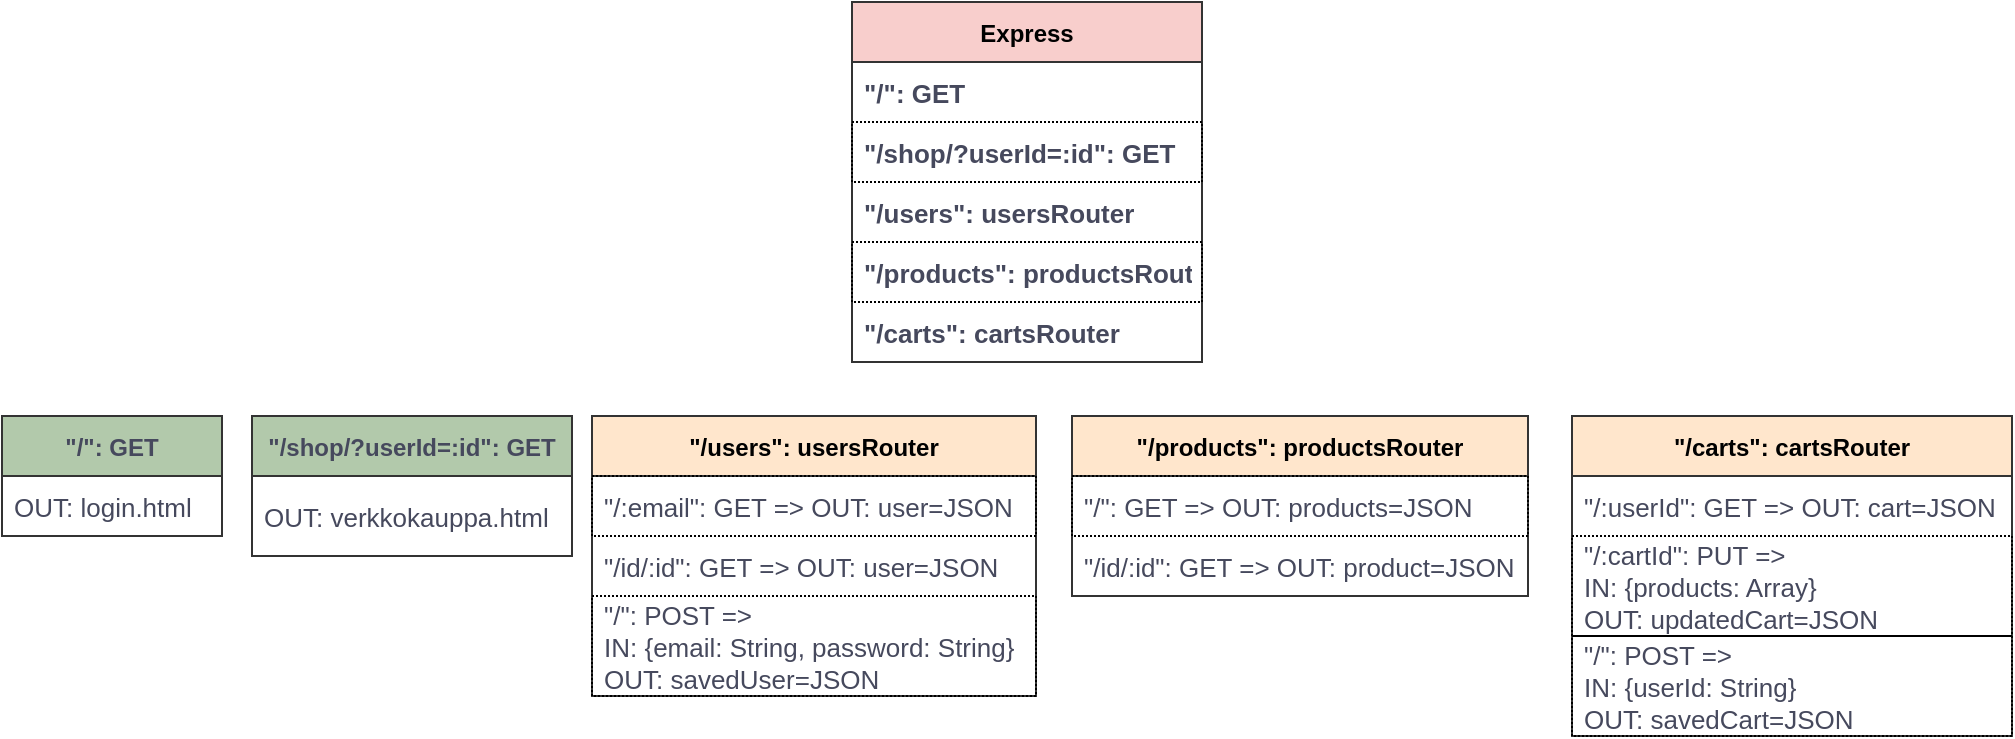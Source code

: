 <mxfile version="15.8.6" type="device"><diagram id="C5RBs43oDa-KdzZeNtuy" name="Page-1"><mxGraphModel dx="843" dy="326" grid="1" gridSize="10" guides="1" tooltips="1" connect="1" arrows="1" fold="1" page="1" pageScale="1" pageWidth="1169" pageHeight="827" background="none" math="0" shadow="0"><root><mxCell id="WIyWlLk6GJQsqaUBKTNV-0"/><mxCell id="WIyWlLk6GJQsqaUBKTNV-1" parent="WIyWlLk6GJQsqaUBKTNV-0"/><mxCell id="Tx4WZEtYOwfuLdznEdGy-1" value=" &quot;/&quot;: GET " style="swimlane;fontStyle=1;childLayout=stackLayout;horizontal=1;startSize=30;horizontalStack=0;resizeParent=1;resizeParentMax=0;resizeLast=0;collapsible=1;marginBottom=0;fillColor=#B2C9AB;strokeColor=#333333;fontColor=#46495D;fontSize=12;rounded=0;" vertex="1" parent="WIyWlLk6GJQsqaUBKTNV-1"><mxGeometry x="5" y="227" width="110" height="60" as="geometry"/></mxCell><mxCell id="Tx4WZEtYOwfuLdznEdGy-2" value="OUT: login.html" style="text;strokeColor=none;fillColor=none;align=left;verticalAlign=middle;spacingLeft=4;spacingRight=4;overflow=hidden;points=[[0,0.5],[1,0.5]];portConstraint=eastwest;rotatable=0;fontColor=#46495D;fontSize=13;rounded=0;" vertex="1" parent="Tx4WZEtYOwfuLdznEdGy-1"><mxGeometry y="30" width="110" height="30" as="geometry"/></mxCell><mxCell id="Tx4WZEtYOwfuLdznEdGy-17" value=" &quot;/shop/?userId=:id&quot;: GET " style="swimlane;fontStyle=1;childLayout=stackLayout;horizontal=1;startSize=30;horizontalStack=0;resizeParent=1;resizeParentMax=0;resizeLast=0;collapsible=1;marginBottom=0;fillColor=#B2C9AB;strokeColor=#333333;fontColor=#46495D;perimeterSpacing=1;verticalAlign=middle;fontSize=12;rounded=0;" vertex="1" parent="WIyWlLk6GJQsqaUBKTNV-1"><mxGeometry x="130" y="227" width="160" height="70" as="geometry"/></mxCell><mxCell id="Tx4WZEtYOwfuLdznEdGy-19" value="OUT: verkkokauppa.html" style="text;strokeColor=none;fillColor=none;align=left;verticalAlign=middle;spacingLeft=4;spacingRight=4;overflow=hidden;points=[[0,0.5],[1,0.5]];portConstraint=eastwest;rotatable=0;spacingTop=0;spacingBottom=0;fontColor=#46495D;fontSize=13;rounded=0;" vertex="1" parent="Tx4WZEtYOwfuLdznEdGy-17"><mxGeometry y="30" width="160" height="40" as="geometry"/></mxCell><mxCell id="Tx4WZEtYOwfuLdznEdGy-24" value="&quot;/users&quot;: usersRouter" style="swimlane;fontStyle=1;childLayout=stackLayout;horizontal=1;startSize=30;horizontalStack=0;resizeParent=1;resizeParentMax=0;resizeLast=0;collapsible=1;marginBottom=0;fillColor=#ffe6cc;strokeColor=#333333;rounded=0;" vertex="1" parent="WIyWlLk6GJQsqaUBKTNV-1"><mxGeometry x="300" y="227" width="222" height="140" as="geometry"/></mxCell><mxCell id="Tx4WZEtYOwfuLdznEdGy-29" value="&quot;/:email&quot;: GET =&gt; OUT: user=JSON" style="text;strokeColor=default;fillColor=none;align=left;verticalAlign=middle;spacingLeft=4;spacingRight=4;overflow=hidden;points=[[0,0.5],[1,0.5]];portConstraint=eastwest;rotatable=0;fontColor=#46495D;fontSize=13;perimeterSpacing=0;dashed=1;dashPattern=1 1;rounded=0;fontStyle=0" vertex="1" parent="Tx4WZEtYOwfuLdznEdGy-24"><mxGeometry y="30" width="222" height="30" as="geometry"/></mxCell><mxCell id="Tx4WZEtYOwfuLdznEdGy-25" value="&quot;/id/:id&quot;: GET =&gt; OUT: user=JSON" style="text;strokeColor=none;fillColor=none;align=left;verticalAlign=middle;spacingLeft=4;spacingRight=4;overflow=hidden;points=[[0,0.5],[1,0.5]];portConstraint=eastwest;rotatable=0;fontColor=#46495D;fontSize=13;dashed=1;perimeterSpacing=0;dashPattern=1 1;rounded=0;" vertex="1" parent="Tx4WZEtYOwfuLdznEdGy-24"><mxGeometry y="60" width="222" height="30" as="geometry"/></mxCell><mxCell id="Tx4WZEtYOwfuLdznEdGy-56" value="&quot;/&quot;: POST =&gt;&#10;IN: {email: String, password: String}&#10;OUT: savedUser=JSON" style="text;strokeColor=default;fillColor=none;align=left;verticalAlign=middle;spacingLeft=4;spacingRight=4;overflow=hidden;points=[[0,0.5],[1,0.5]];portConstraint=eastwest;rotatable=0;fontColor=#46495D;fontSize=13;dashed=1;dashPattern=1 1;rounded=0;" vertex="1" parent="Tx4WZEtYOwfuLdznEdGy-24"><mxGeometry y="90" width="222" height="50" as="geometry"/></mxCell><mxCell id="Tx4WZEtYOwfuLdznEdGy-30" value="&quot;/products&quot;: productsRouter" style="swimlane;fontStyle=1;childLayout=stackLayout;horizontal=1;startSize=30;horizontalStack=0;resizeParent=1;resizeParentMax=0;resizeLast=0;collapsible=1;marginBottom=0;fillColor=#ffe6cc;strokeColor=#333333;rounded=0;" vertex="1" parent="WIyWlLk6GJQsqaUBKTNV-1"><mxGeometry x="540" y="227" width="228" height="90" as="geometry"/></mxCell><mxCell id="Tx4WZEtYOwfuLdznEdGy-31" value="&quot;/&quot;: GET =&gt; OUT: products=JSON" style="text;strokeColor=default;fillColor=none;align=left;verticalAlign=middle;spacingLeft=4;spacingRight=4;overflow=hidden;points=[[0,0.5],[1,0.5]];portConstraint=eastwest;rotatable=0;fontColor=#46495D;fontSize=13;rounded=0;dashed=1;dashPattern=1 1;" vertex="1" parent="Tx4WZEtYOwfuLdznEdGy-30"><mxGeometry y="30" width="228" height="30" as="geometry"/></mxCell><mxCell id="Tx4WZEtYOwfuLdznEdGy-32" value="&quot;/id/:id&quot;: GET =&gt; OUT: product=JSON" style="text;strokeColor=none;fillColor=none;align=left;verticalAlign=middle;spacingLeft=4;spacingRight=4;overflow=hidden;points=[[0,0.5],[1,0.5]];portConstraint=eastwest;rotatable=0;fontColor=#46495D;fontSize=13;rounded=0;" vertex="1" parent="Tx4WZEtYOwfuLdznEdGy-30"><mxGeometry y="60" width="228" height="30" as="geometry"/></mxCell><mxCell id="Tx4WZEtYOwfuLdznEdGy-34" value="&quot;/carts&quot;: cartsRouter" style="swimlane;fontStyle=1;childLayout=stackLayout;horizontal=1;startSize=30;horizontalStack=0;resizeParent=1;resizeParentMax=0;resizeLast=0;collapsible=1;marginBottom=0;fillColor=#ffe6cc;strokeColor=#333333;rounded=0;" vertex="1" parent="WIyWlLk6GJQsqaUBKTNV-1"><mxGeometry x="790" y="227" width="220" height="160" as="geometry"/></mxCell><mxCell id="Tx4WZEtYOwfuLdznEdGy-35" value="&quot;/:userId&quot;: GET =&gt; OUT: cart=JSON" style="text;strokeColor=none;fillColor=none;align=left;verticalAlign=middle;spacingLeft=4;spacingRight=4;overflow=hidden;points=[[0,0.5],[1,0.5]];portConstraint=eastwest;rotatable=0;fontColor=#46495D;fontSize=13;rounded=0;" vertex="1" parent="Tx4WZEtYOwfuLdznEdGy-34"><mxGeometry y="30" width="220" height="30" as="geometry"/></mxCell><mxCell id="Tx4WZEtYOwfuLdznEdGy-36" value="&quot;/:cartId&quot;: PUT =&gt;&#10;IN: {products: Array}&#10;OUT: updatedCart=JSON" style="text;strokeColor=default;fillColor=none;align=left;verticalAlign=middle;spacingLeft=4;spacingRight=4;overflow=hidden;points=[[0,0.5],[1,0.5]];portConstraint=eastwest;rotatable=0;fontColor=#46495D;fontSize=13;rounded=0;dashed=1;dashPattern=1 1;" vertex="1" parent="Tx4WZEtYOwfuLdznEdGy-34"><mxGeometry y="60" width="220" height="50" as="geometry"/></mxCell><mxCell id="Tx4WZEtYOwfuLdznEdGy-57" value="&quot;/&quot;: POST =&gt;&#10;IN: {userId: String}&#10;OUT: savedCart=JSON" style="text;strokeColor=default;fillColor=none;align=left;verticalAlign=middle;spacingLeft=4;spacingRight=4;overflow=hidden;points=[[0,0.5],[1,0.5]];portConstraint=eastwest;rotatable=0;fontColor=#46495D;fontSize=13;dashed=1;dashPattern=1 1;rounded=0;" vertex="1" parent="Tx4WZEtYOwfuLdznEdGy-34"><mxGeometry y="110" width="220" height="50" as="geometry"/></mxCell><mxCell id="Tx4WZEtYOwfuLdznEdGy-38" value="Express" style="swimlane;fontStyle=1;childLayout=stackLayout;horizontal=1;startSize=30;horizontalStack=0;resizeParent=1;resizeParentMax=0;resizeLast=0;collapsible=1;marginBottom=0;fillColor=#f8cecc;strokeColor=#333333;fontSize=12;rounded=0;" vertex="1" parent="WIyWlLk6GJQsqaUBKTNV-1"><mxGeometry x="430" y="20" width="175" height="180" as="geometry"/></mxCell><mxCell id="Tx4WZEtYOwfuLdznEdGy-40" value="&quot;/&quot;: GET" style="text;strokeColor=none;fillColor=none;align=left;verticalAlign=middle;spacingLeft=4;spacingRight=4;overflow=hidden;points=[[0,0.5],[1,0.5]];portConstraint=eastwest;rotatable=0;fontColor=#46495D;fontSize=13;dashed=1;dashPattern=1 1;rounded=0;fontStyle=1" vertex="1" parent="Tx4WZEtYOwfuLdznEdGy-38"><mxGeometry y="30" width="175" height="30" as="geometry"/></mxCell><mxCell id="Tx4WZEtYOwfuLdznEdGy-39" value="&quot;/shop/?userId=:id&quot;: GET" style="text;strokeColor=default;fillColor=none;align=left;verticalAlign=middle;spacingLeft=4;spacingRight=4;overflow=hidden;points=[[0,0.5],[1,0.5]];portConstraint=eastwest;rotatable=0;fontColor=#46495D;fontSize=13;dashed=1;dashPattern=1 1;rounded=0;fontStyle=1" vertex="1" parent="Tx4WZEtYOwfuLdznEdGy-38"><mxGeometry y="60" width="175" height="30" as="geometry"/></mxCell><mxCell id="Tx4WZEtYOwfuLdznEdGy-41" value="&quot;/users&quot;: usersRouter" style="text;strokeColor=none;fillColor=none;align=left;verticalAlign=middle;spacingLeft=4;spacingRight=4;overflow=hidden;points=[[0,0.5],[1,0.5]];portConstraint=eastwest;rotatable=0;fontColor=#46495D;fontSize=13;dashed=1;dashPattern=1 1;rounded=0;fontStyle=1" vertex="1" parent="Tx4WZEtYOwfuLdznEdGy-38"><mxGeometry y="90" width="175" height="30" as="geometry"/></mxCell><mxCell id="Tx4WZEtYOwfuLdznEdGy-42" value="&quot;/products&quot;: productsRouter" style="text;strokeColor=default;fillColor=none;align=left;verticalAlign=middle;spacingLeft=4;spacingRight=4;overflow=hidden;points=[[0,0.5],[1,0.5]];portConstraint=eastwest;rotatable=0;fontColor=#46495D;fontSize=13;dashed=1;dashPattern=1 1;rounded=0;fontStyle=1" vertex="1" parent="Tx4WZEtYOwfuLdznEdGy-38"><mxGeometry y="120" width="175" height="30" as="geometry"/></mxCell><mxCell id="Tx4WZEtYOwfuLdznEdGy-51" value="&quot;/carts&quot;: cartsRouter" style="text;strokeColor=none;fillColor=none;align=left;verticalAlign=middle;spacingLeft=4;spacingRight=4;overflow=hidden;points=[[0,0.5],[1,0.5]];portConstraint=eastwest;rotatable=0;fontColor=#46495D;fontSize=13;dashed=1;dashPattern=1 1;rounded=0;fontStyle=1" vertex="1" parent="Tx4WZEtYOwfuLdznEdGy-38"><mxGeometry y="150" width="175" height="30" as="geometry"/></mxCell></root></mxGraphModel></diagram></mxfile>